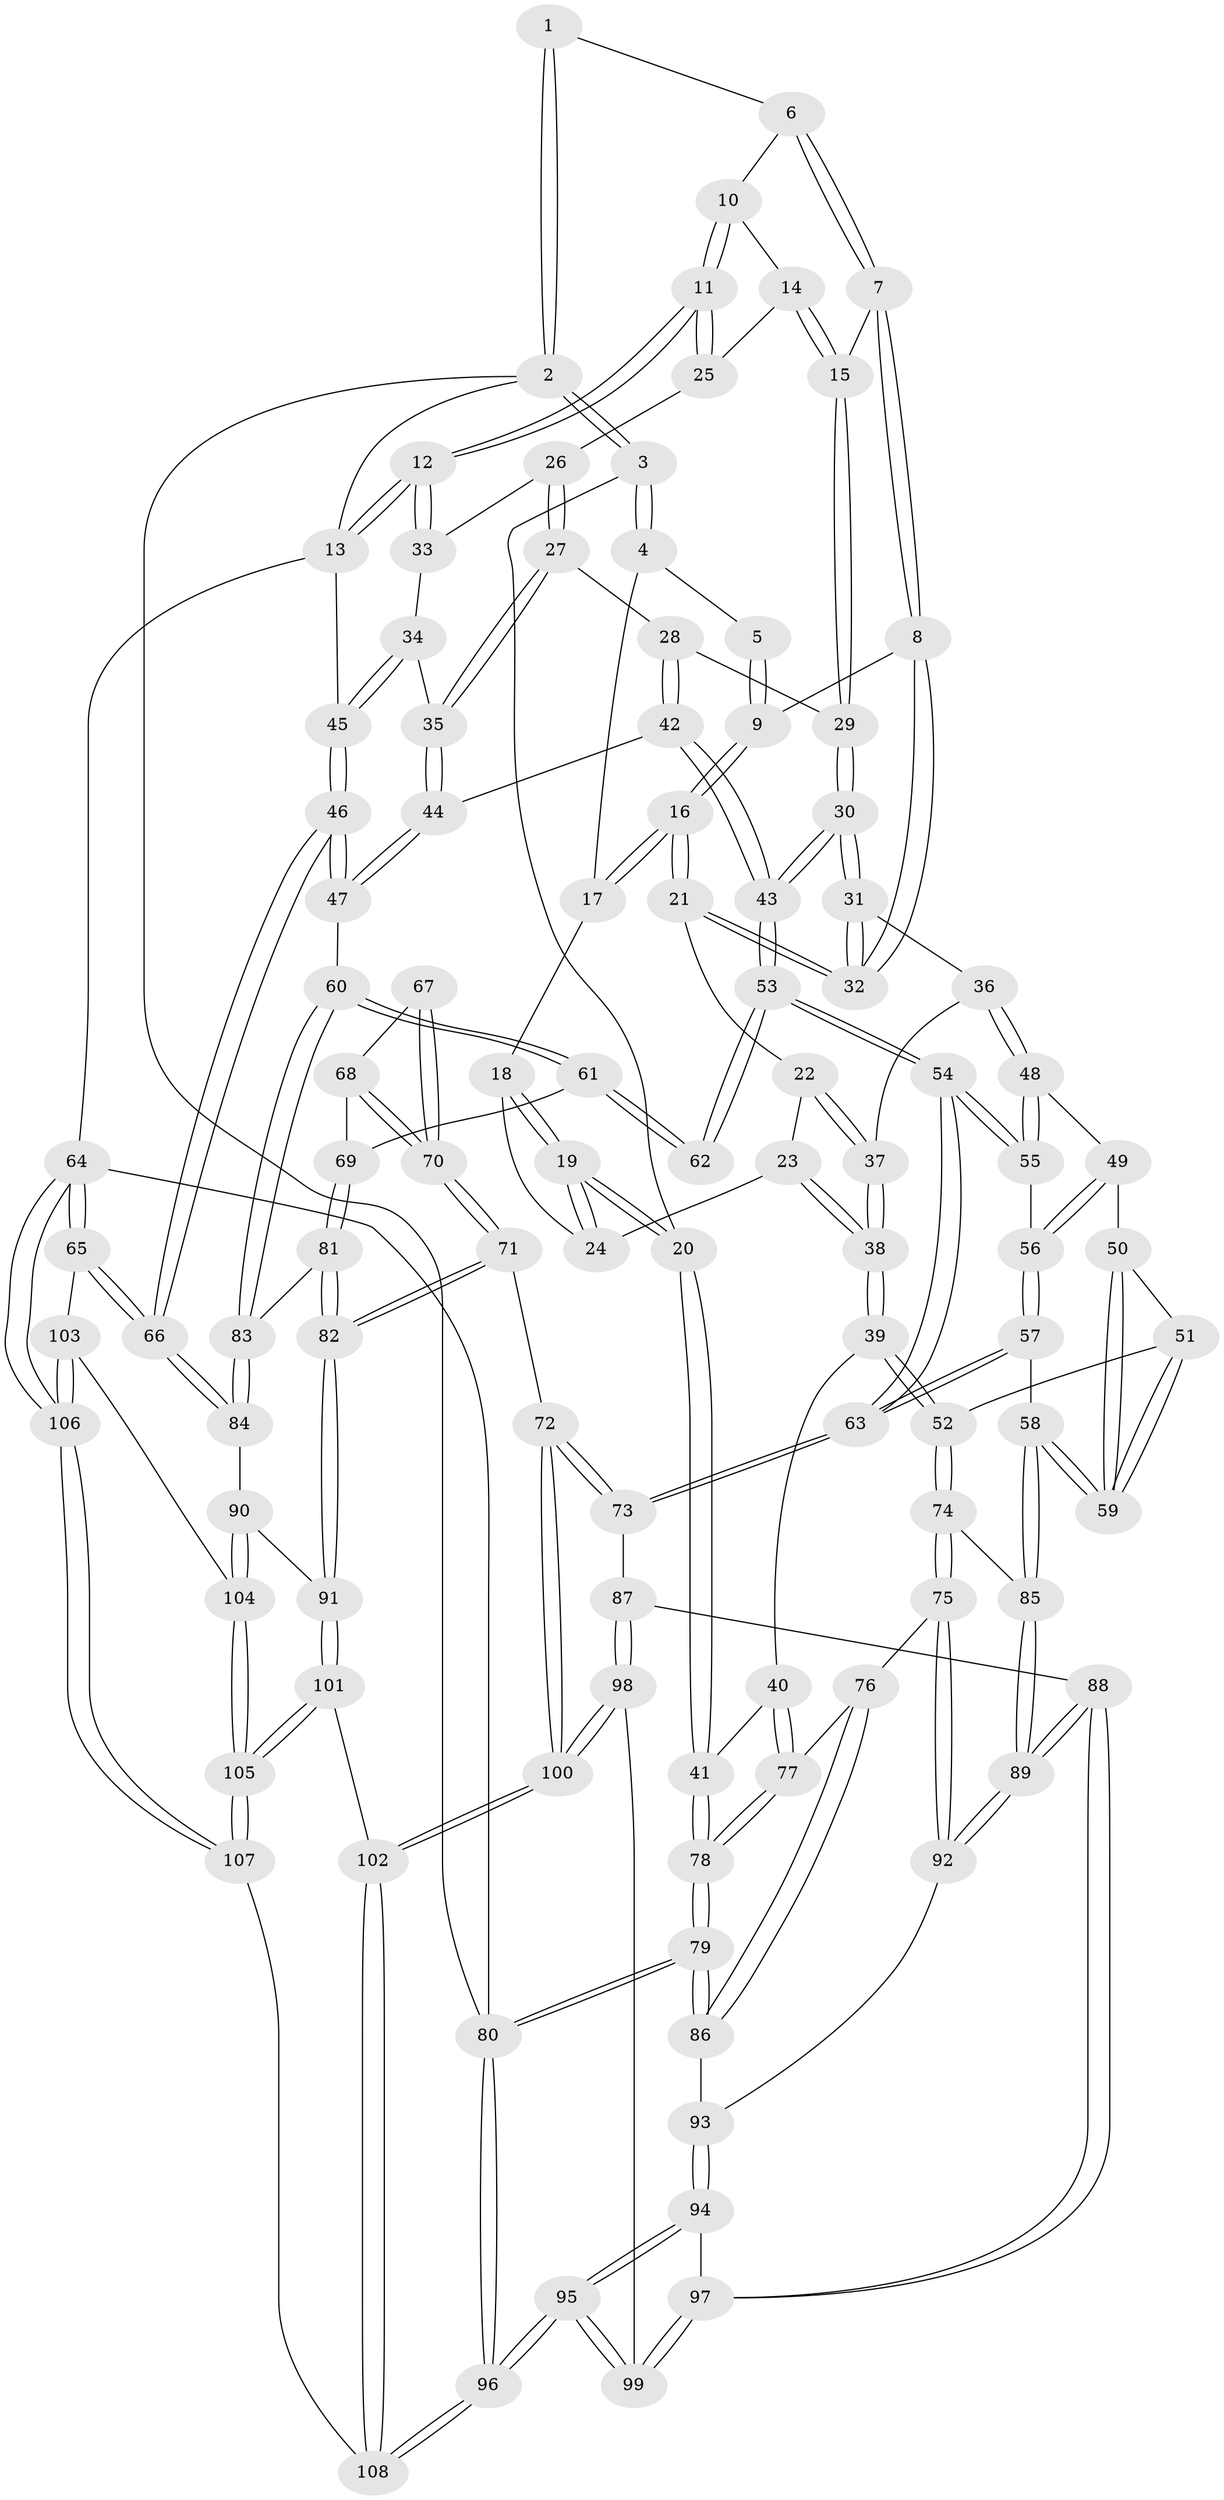 // coarse degree distribution, {4: 0.49206349206349204, 7: 0.031746031746031744, 5: 0.31746031746031744, 6: 0.047619047619047616, 3: 0.09523809523809523, 2: 0.015873015873015872}
// Generated by graph-tools (version 1.1) at 2025/52/02/27/25 19:52:42]
// undirected, 108 vertices, 267 edges
graph export_dot {
graph [start="1"]
  node [color=gray90,style=filled];
  1 [pos="+0.40874813993803455+0"];
  2 [pos="+0+0"];
  3 [pos="+0+0"];
  4 [pos="+0.23017791502691734+0.11091678766474888"];
  5 [pos="+0.32826814742034527+0.009101720225154509"];
  6 [pos="+0.49025897607457364+0"];
  7 [pos="+0.5289094060392097+0.1264507147703453"];
  8 [pos="+0.5260253363813853+0.1312559462476317"];
  9 [pos="+0.33752348339098115+0.18244764134936037"];
  10 [pos="+0.5021622769633791+0"];
  11 [pos="+1+0"];
  12 [pos="+1+0"];
  13 [pos="+1+0"];
  14 [pos="+0.7815539565179936+0.12399115361797235"];
  15 [pos="+0.6317531415119104+0.1772115147845041"];
  16 [pos="+0.3198740152575704+0.21391443442639343"];
  17 [pos="+0.23121800134108872+0.1394985907771509"];
  18 [pos="+0.20725606187439602+0.1706902911600354"];
  19 [pos="+0+0.26991658657609324"];
  20 [pos="+0+0.2966709353356345"];
  21 [pos="+0.3193479860433692+0.2312333901655685"];
  22 [pos="+0.3170332750623703+0.23345664553858075"];
  23 [pos="+0.2623648814967277+0.2564614089701654"];
  24 [pos="+0.2381582726478465+0.24697043924392922"];
  25 [pos="+0.8043356866412791+0.12777237711864206"];
  26 [pos="+0.8167050200988535+0.19549981745377334"];
  27 [pos="+0.8144028314577073+0.21285080855917618"];
  28 [pos="+0.7587707470528596+0.27314641724958777"];
  29 [pos="+0.6432310830612202+0.20895084491509827"];
  30 [pos="+0.6298953635161757+0.3981127800449453"];
  31 [pos="+0.47790685505643554+0.3199942678694981"];
  32 [pos="+0.47372875184256436+0.29959059430366525"];
  33 [pos="+0.9339438309567112+0.21314452270938664"];
  34 [pos="+0.9639675680020257+0.31300384110309865"];
  35 [pos="+0.9103495447614776+0.3349857394410411"];
  36 [pos="+0.3868132840752561+0.4171169996595722"];
  37 [pos="+0.3256025383029293+0.41452036327037484"];
  38 [pos="+0.20235694600701704+0.44492603983470647"];
  39 [pos="+0.15840804781697032+0.47031456735170063"];
  40 [pos="+0.12447864593548143+0.4625567581027859"];
  41 [pos="+0+0.3220959135246185"];
  42 [pos="+0.707494175909959+0.4320825930466442"];
  43 [pos="+0.6747942274785711+0.4464211584602729"];
  44 [pos="+0.8503814592573262+0.4347881469151697"];
  45 [pos="+1+0.3065402929290721"];
  46 [pos="+1+0.580625613575835"];
  47 [pos="+0.952845248099426+0.5409371645363577"];
  48 [pos="+0.3938975421246826+0.4317846359369382"];
  49 [pos="+0.40364827885020893+0.5134265264381778"];
  50 [pos="+0.3536637710361411+0.5447698458782304"];
  51 [pos="+0.25116651085538294+0.5558335019270236"];
  52 [pos="+0.20255561039746975+0.5415485224912568"];
  53 [pos="+0.6643627025183104+0.47622465179438733"];
  54 [pos="+0.6228812729635561+0.5184491573208724"];
  55 [pos="+0.5414235090592702+0.5070718314626639"];
  56 [pos="+0.4239639228289642+0.5455503257230988"];
  57 [pos="+0.43418170726355193+0.6334673271779995"];
  58 [pos="+0.39700973198902684+0.6522987940724579"];
  59 [pos="+0.3721711024831883+0.629879948610585"];
  60 [pos="+0.9507025589385375+0.5430260047517627"];
  61 [pos="+0.8593046991551466+0.6036362843945432"];
  62 [pos="+0.6793019335481018+0.4965559191403167"];
  63 [pos="+0.5648416328234409+0.6562814512948498"];
  64 [pos="+1+1"];
  65 [pos="+1+0.7971302588167841"];
  66 [pos="+1+0.7385996073436858"];
  67 [pos="+0.7175078143766151+0.5629681204110448"];
  68 [pos="+0.8150992551112192+0.6256799349201462"];
  69 [pos="+0.8485379483839205+0.6158558703634667"];
  70 [pos="+0.7507973362859576+0.7023272749783697"];
  71 [pos="+0.733105471649179+0.7949993266752519"];
  72 [pos="+0.7223627704080101+0.7947086653270292"];
  73 [pos="+0.5934554525109113+0.7437170659965202"];
  74 [pos="+0.2155787084276061+0.6500078084028533"];
  75 [pos="+0.17578249593851436+0.7256905976662383"];
  76 [pos="+0.08375141011468434+0.678769515554108"];
  77 [pos="+0.07381321919325848+0.6504071635276789"];
  78 [pos="+0+0.715648117144481"];
  79 [pos="+0+0.855161567436288"];
  80 [pos="+0+1"];
  81 [pos="+0.8518098029218284+0.6519606165199691"];
  82 [pos="+0.7417545277912329+0.7991620317486438"];
  83 [pos="+0.8915997430403164+0.7203953500813067"];
  84 [pos="+0.8977003082268576+0.7994068024348974"];
  85 [pos="+0.3565312792028509+0.7161377955782985"];
  86 [pos="+0.02447050530104915+0.7559364533036097"];
  87 [pos="+0.5165232233600568+0.8149187432361624"];
  88 [pos="+0.3600323197821506+0.7842186299315609"];
  89 [pos="+0.3587367759521487+0.7816367714930859"];
  90 [pos="+0.8660793648975329+0.8177892991045147"];
  91 [pos="+0.7457224713985082+0.8015518227540133"];
  92 [pos="+0.17343526002282586+0.7717686966140753"];
  93 [pos="+0.17270466583289043+0.7730184487534288"];
  94 [pos="+0.16721069319832133+0.8265277159764732"];
  95 [pos="+0+1"];
  96 [pos="+0+1"];
  97 [pos="+0.3327659155229708+0.8701919982076485"];
  98 [pos="+0.5029778159963807+0.9898035388435884"];
  99 [pos="+0.33323742255877686+0.9072986781641154"];
  100 [pos="+0.5426644624594535+1"];
  101 [pos="+0.7481296201546632+0.8828913695192351"];
  102 [pos="+0.5531324911126861+1"];
  103 [pos="+0.9523772790751295+0.9479444211994718"];
  104 [pos="+0.8918441961457059+0.9259403076920625"];
  105 [pos="+0.7898722544708462+1"];
  106 [pos="+1+1"];
  107 [pos="+0.7691842660543194+1"];
  108 [pos="+0.562651672532357+1"];
  1 -- 2;
  1 -- 2;
  1 -- 6;
  2 -- 3;
  2 -- 3;
  2 -- 13;
  2 -- 80;
  3 -- 4;
  3 -- 4;
  3 -- 20;
  4 -- 5;
  4 -- 17;
  5 -- 9;
  5 -- 9;
  6 -- 7;
  6 -- 7;
  6 -- 10;
  7 -- 8;
  7 -- 8;
  7 -- 15;
  8 -- 9;
  8 -- 32;
  8 -- 32;
  9 -- 16;
  9 -- 16;
  10 -- 11;
  10 -- 11;
  10 -- 14;
  11 -- 12;
  11 -- 12;
  11 -- 25;
  11 -- 25;
  12 -- 13;
  12 -- 13;
  12 -- 33;
  12 -- 33;
  13 -- 45;
  13 -- 64;
  14 -- 15;
  14 -- 15;
  14 -- 25;
  15 -- 29;
  15 -- 29;
  16 -- 17;
  16 -- 17;
  16 -- 21;
  16 -- 21;
  17 -- 18;
  18 -- 19;
  18 -- 19;
  18 -- 24;
  19 -- 20;
  19 -- 20;
  19 -- 24;
  19 -- 24;
  20 -- 41;
  20 -- 41;
  21 -- 22;
  21 -- 32;
  21 -- 32;
  22 -- 23;
  22 -- 37;
  22 -- 37;
  23 -- 24;
  23 -- 38;
  23 -- 38;
  25 -- 26;
  26 -- 27;
  26 -- 27;
  26 -- 33;
  27 -- 28;
  27 -- 35;
  27 -- 35;
  28 -- 29;
  28 -- 42;
  28 -- 42;
  29 -- 30;
  29 -- 30;
  30 -- 31;
  30 -- 31;
  30 -- 43;
  30 -- 43;
  31 -- 32;
  31 -- 32;
  31 -- 36;
  33 -- 34;
  34 -- 35;
  34 -- 45;
  34 -- 45;
  35 -- 44;
  35 -- 44;
  36 -- 37;
  36 -- 48;
  36 -- 48;
  37 -- 38;
  37 -- 38;
  38 -- 39;
  38 -- 39;
  39 -- 40;
  39 -- 52;
  39 -- 52;
  40 -- 41;
  40 -- 77;
  40 -- 77;
  41 -- 78;
  41 -- 78;
  42 -- 43;
  42 -- 43;
  42 -- 44;
  43 -- 53;
  43 -- 53;
  44 -- 47;
  44 -- 47;
  45 -- 46;
  45 -- 46;
  46 -- 47;
  46 -- 47;
  46 -- 66;
  46 -- 66;
  47 -- 60;
  48 -- 49;
  48 -- 55;
  48 -- 55;
  49 -- 50;
  49 -- 56;
  49 -- 56;
  50 -- 51;
  50 -- 59;
  50 -- 59;
  51 -- 52;
  51 -- 59;
  51 -- 59;
  52 -- 74;
  52 -- 74;
  53 -- 54;
  53 -- 54;
  53 -- 62;
  53 -- 62;
  54 -- 55;
  54 -- 55;
  54 -- 63;
  54 -- 63;
  55 -- 56;
  56 -- 57;
  56 -- 57;
  57 -- 58;
  57 -- 63;
  57 -- 63;
  58 -- 59;
  58 -- 59;
  58 -- 85;
  58 -- 85;
  60 -- 61;
  60 -- 61;
  60 -- 83;
  60 -- 83;
  61 -- 62;
  61 -- 62;
  61 -- 69;
  63 -- 73;
  63 -- 73;
  64 -- 65;
  64 -- 65;
  64 -- 106;
  64 -- 106;
  64 -- 80;
  65 -- 66;
  65 -- 66;
  65 -- 103;
  66 -- 84;
  66 -- 84;
  67 -- 68;
  67 -- 70;
  67 -- 70;
  68 -- 69;
  68 -- 70;
  68 -- 70;
  69 -- 81;
  69 -- 81;
  70 -- 71;
  70 -- 71;
  71 -- 72;
  71 -- 82;
  71 -- 82;
  72 -- 73;
  72 -- 73;
  72 -- 100;
  72 -- 100;
  73 -- 87;
  74 -- 75;
  74 -- 75;
  74 -- 85;
  75 -- 76;
  75 -- 92;
  75 -- 92;
  76 -- 77;
  76 -- 86;
  76 -- 86;
  77 -- 78;
  77 -- 78;
  78 -- 79;
  78 -- 79;
  79 -- 80;
  79 -- 80;
  79 -- 86;
  79 -- 86;
  80 -- 96;
  80 -- 96;
  81 -- 82;
  81 -- 82;
  81 -- 83;
  82 -- 91;
  82 -- 91;
  83 -- 84;
  83 -- 84;
  84 -- 90;
  85 -- 89;
  85 -- 89;
  86 -- 93;
  87 -- 88;
  87 -- 98;
  87 -- 98;
  88 -- 89;
  88 -- 89;
  88 -- 97;
  88 -- 97;
  89 -- 92;
  89 -- 92;
  90 -- 91;
  90 -- 104;
  90 -- 104;
  91 -- 101;
  91 -- 101;
  92 -- 93;
  93 -- 94;
  93 -- 94;
  94 -- 95;
  94 -- 95;
  94 -- 97;
  95 -- 96;
  95 -- 96;
  95 -- 99;
  95 -- 99;
  96 -- 108;
  96 -- 108;
  97 -- 99;
  97 -- 99;
  98 -- 99;
  98 -- 100;
  98 -- 100;
  100 -- 102;
  100 -- 102;
  101 -- 102;
  101 -- 105;
  101 -- 105;
  102 -- 108;
  102 -- 108;
  103 -- 104;
  103 -- 106;
  103 -- 106;
  104 -- 105;
  104 -- 105;
  105 -- 107;
  105 -- 107;
  106 -- 107;
  106 -- 107;
  107 -- 108;
}
